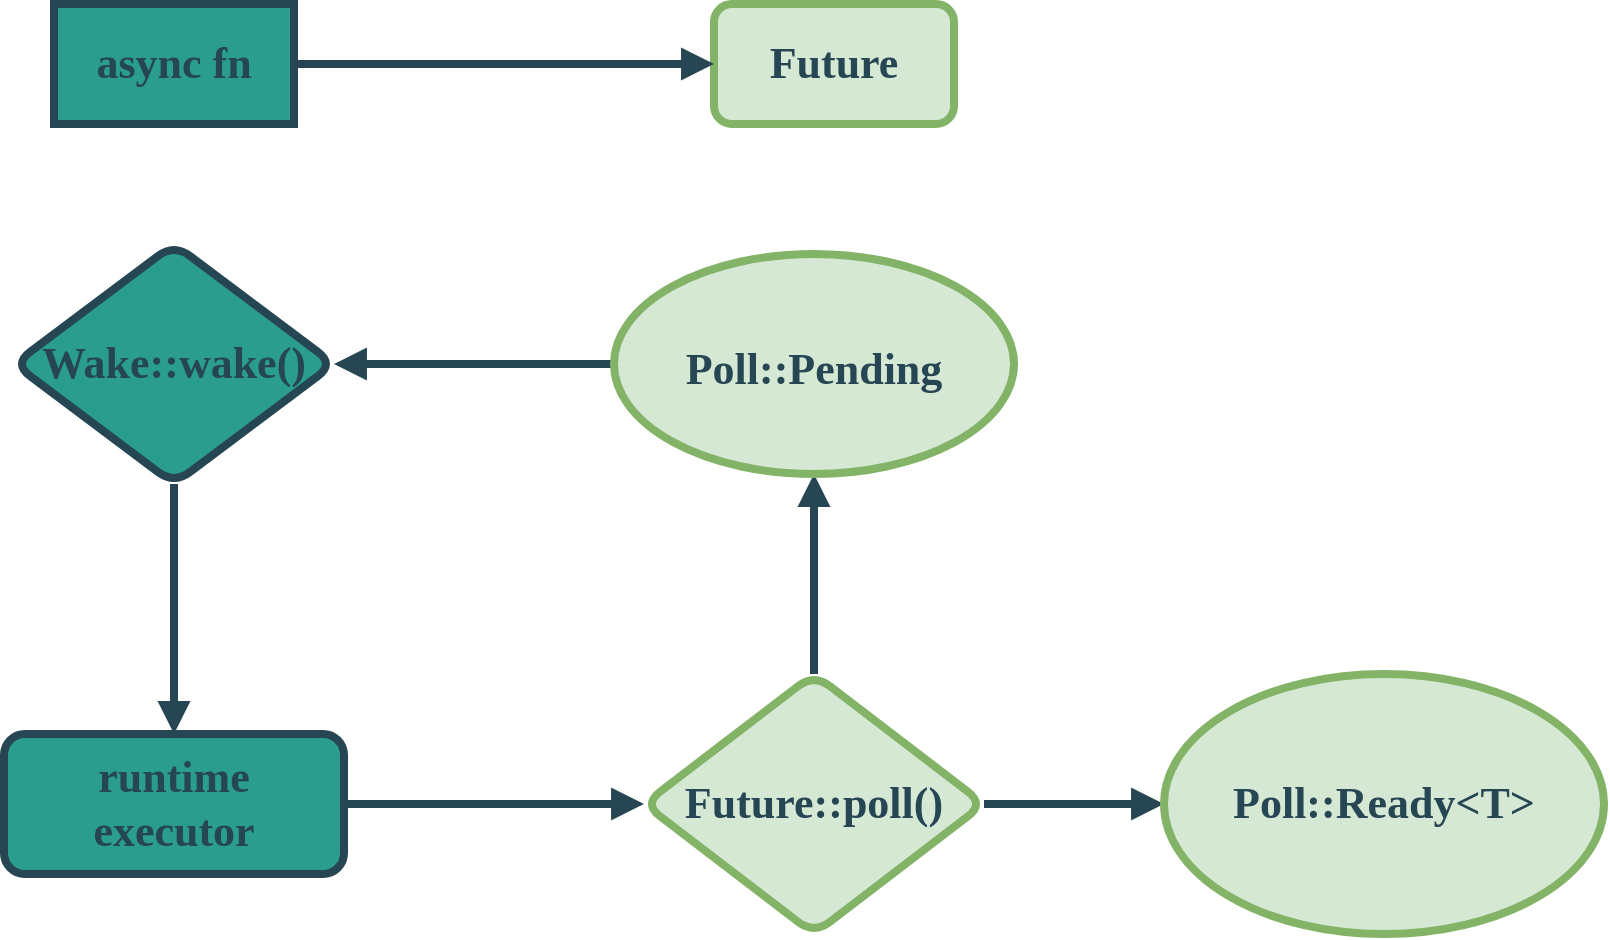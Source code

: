 <mxfile version="23.1.5" type="device">
  <diagram name="Page-1" id="_B0_zKmDxDtaBXKRs7CJ">
    <mxGraphModel dx="1434" dy="839" grid="1" gridSize="10" guides="1" tooltips="1" connect="1" arrows="1" fold="1" page="1" pageScale="1" pageWidth="850" pageHeight="1100" math="0" shadow="0">
      <root>
        <mxCell id="0" />
        <mxCell id="1" parent="0" />
        <mxCell id="LP3PkJa61_YIIx-bTDnN-9" style="edgeStyle=orthogonalEdgeStyle;rounded=1;orthogonalLoop=1;jettySize=auto;html=1;entryX=0;entryY=0.5;entryDx=0;entryDy=0;shadow=0;strokeColor=#264653;strokeWidth=4;fontFamily=Ubuntu;fontSize=28;fontColor=#264653;fontStyle=1;endArrow=block;endFill=1;fillColor=#264653;" edge="1" parent="1" source="LP3PkJa61_YIIx-bTDnN-1" target="LP3PkJa61_YIIx-bTDnN-4">
          <mxGeometry relative="1" as="geometry" />
        </mxCell>
        <mxCell id="LP3PkJa61_YIIx-bTDnN-1" value="runtime&lt;br style=&quot;font-size: 22px;&quot;&gt;executor" style="rounded=1;whiteSpace=wrap;html=1;shadow=0;strokeColor=#264653;strokeWidth=4;fontFamily=Ubuntu;fontSize=22;fontColor=#264653;fontStyle=1;fillColor=#2a9d8f;" vertex="1" parent="1">
          <mxGeometry x="10" y="435" width="170" height="70" as="geometry" />
        </mxCell>
        <mxCell id="LP3PkJa61_YIIx-bTDnN-3" value="Future" style="rounded=1;whiteSpace=wrap;html=1;shadow=0;strokeColor=#82b366;strokeWidth=4;fontFamily=Ubuntu;fontSize=22;fontColor=#264653;fontStyle=1;fillColor=#d5e8d4;" vertex="1" parent="1">
          <mxGeometry x="365" y="70" width="120" height="60" as="geometry" />
        </mxCell>
        <mxCell id="LP3PkJa61_YIIx-bTDnN-7" style="edgeStyle=orthogonalEdgeStyle;rounded=1;orthogonalLoop=1;jettySize=auto;html=1;shadow=0;strokeColor=#264653;strokeWidth=4;fontFamily=Ubuntu;fontSize=28;fontColor=#264653;fontStyle=1;endArrow=block;endFill=1;fillColor=#264653;" edge="1" parent="1" source="LP3PkJa61_YIIx-bTDnN-4" target="LP3PkJa61_YIIx-bTDnN-6">
          <mxGeometry relative="1" as="geometry" />
        </mxCell>
        <mxCell id="LP3PkJa61_YIIx-bTDnN-8" style="edgeStyle=orthogonalEdgeStyle;rounded=1;orthogonalLoop=1;jettySize=auto;html=1;shadow=0;strokeColor=#264653;strokeWidth=4;fontFamily=Ubuntu;fontSize=28;fontColor=#264653;fontStyle=1;endArrow=block;endFill=1;fillColor=#264653;" edge="1" parent="1" source="LP3PkJa61_YIIx-bTDnN-4" target="LP3PkJa61_YIIx-bTDnN-5">
          <mxGeometry relative="1" as="geometry" />
        </mxCell>
        <mxCell id="LP3PkJa61_YIIx-bTDnN-4" value="Future::poll()" style="rhombus;whiteSpace=wrap;html=1;rounded=1;shadow=0;strokeColor=#82b366;strokeWidth=4;fontFamily=Ubuntu;fontSize=22;fontColor=#264653;fontStyle=1;fillColor=#d5e8d4;" vertex="1" parent="1">
          <mxGeometry x="330" y="405" width="170" height="130" as="geometry" />
        </mxCell>
        <mxCell id="LP3PkJa61_YIIx-bTDnN-11" style="edgeStyle=orthogonalEdgeStyle;rounded=1;orthogonalLoop=1;jettySize=auto;html=1;entryX=1;entryY=0.5;entryDx=0;entryDy=0;shadow=0;strokeColor=#264653;strokeWidth=4;fontFamily=Ubuntu;fontSize=28;fontColor=#264653;fontStyle=1;endArrow=block;endFill=1;fillColor=#264653;" edge="1" parent="1" source="LP3PkJa61_YIIx-bTDnN-5" target="LP3PkJa61_YIIx-bTDnN-10">
          <mxGeometry relative="1" as="geometry" />
        </mxCell>
        <mxCell id="LP3PkJa61_YIIx-bTDnN-5" value="&lt;font style=&quot;font-size: 22px;&quot;&gt;Poll::Pending&lt;/font&gt;" style="ellipse;whiteSpace=wrap;html=1;rounded=1;shadow=0;strokeColor=#82b366;strokeWidth=4;fontFamily=Ubuntu;fontSize=28;fontColor=#264653;fontStyle=1;fillColor=#d5e8d4;" vertex="1" parent="1">
          <mxGeometry x="315" y="195" width="200" height="110" as="geometry" />
        </mxCell>
        <mxCell id="LP3PkJa61_YIIx-bTDnN-6" value="Poll::Ready&amp;lt;T&amp;gt;" style="ellipse;whiteSpace=wrap;html=1;rounded=1;shadow=0;strokeColor=#82b366;strokeWidth=4;fontFamily=Ubuntu;fontSize=22;fontColor=#264653;fontStyle=1;fillColor=#d5e8d4;" vertex="1" parent="1">
          <mxGeometry x="590" y="405" width="220" height="130" as="geometry" />
        </mxCell>
        <mxCell id="LP3PkJa61_YIIx-bTDnN-12" style="edgeStyle=orthogonalEdgeStyle;rounded=1;orthogonalLoop=1;jettySize=auto;html=1;entryX=0.5;entryY=0;entryDx=0;entryDy=0;shadow=0;strokeColor=#264653;strokeWidth=4;fontFamily=Ubuntu;fontSize=28;fontColor=#264653;fontStyle=1;endArrow=block;endFill=1;fillColor=#264653;" edge="1" parent="1" source="LP3PkJa61_YIIx-bTDnN-10" target="LP3PkJa61_YIIx-bTDnN-1">
          <mxGeometry relative="1" as="geometry" />
        </mxCell>
        <mxCell id="LP3PkJa61_YIIx-bTDnN-10" value="&lt;font style=&quot;font-size: 22px;&quot;&gt;Wake::wake()&lt;/font&gt;" style="rhombus;whiteSpace=wrap;html=1;rounded=1;shadow=0;strokeColor=#264653;strokeWidth=4;fontFamily=Ubuntu;fontSize=22;fontColor=#264653;fontStyle=1;fillColor=#2a9d8f;" vertex="1" parent="1">
          <mxGeometry x="15" y="190" width="160" height="120" as="geometry" />
        </mxCell>
        <mxCell id="LP3PkJa61_YIIx-bTDnN-15" style="edgeStyle=orthogonalEdgeStyle;rounded=1;orthogonalLoop=1;jettySize=auto;html=1;entryX=0;entryY=0.5;entryDx=0;entryDy=0;shadow=0;strokeColor=#264653;strokeWidth=4;fontFamily=Ubuntu;fontSize=28;fontColor=#264653;fontStyle=1;endArrow=block;endFill=1;fillColor=#264653;" edge="1" parent="1" source="LP3PkJa61_YIIx-bTDnN-14" target="LP3PkJa61_YIIx-bTDnN-3">
          <mxGeometry relative="1" as="geometry" />
        </mxCell>
        <mxCell id="LP3PkJa61_YIIx-bTDnN-14" value="async fn" style="rounded=0;whiteSpace=wrap;html=1;shadow=0;strokeColor=#264653;strokeWidth=4;fontFamily=Ubuntu;fontSize=22;fontColor=#264653;fontStyle=1;fillColor=#2a9d8f;" vertex="1" parent="1">
          <mxGeometry x="35" y="70" width="120" height="60" as="geometry" />
        </mxCell>
      </root>
    </mxGraphModel>
  </diagram>
</mxfile>
